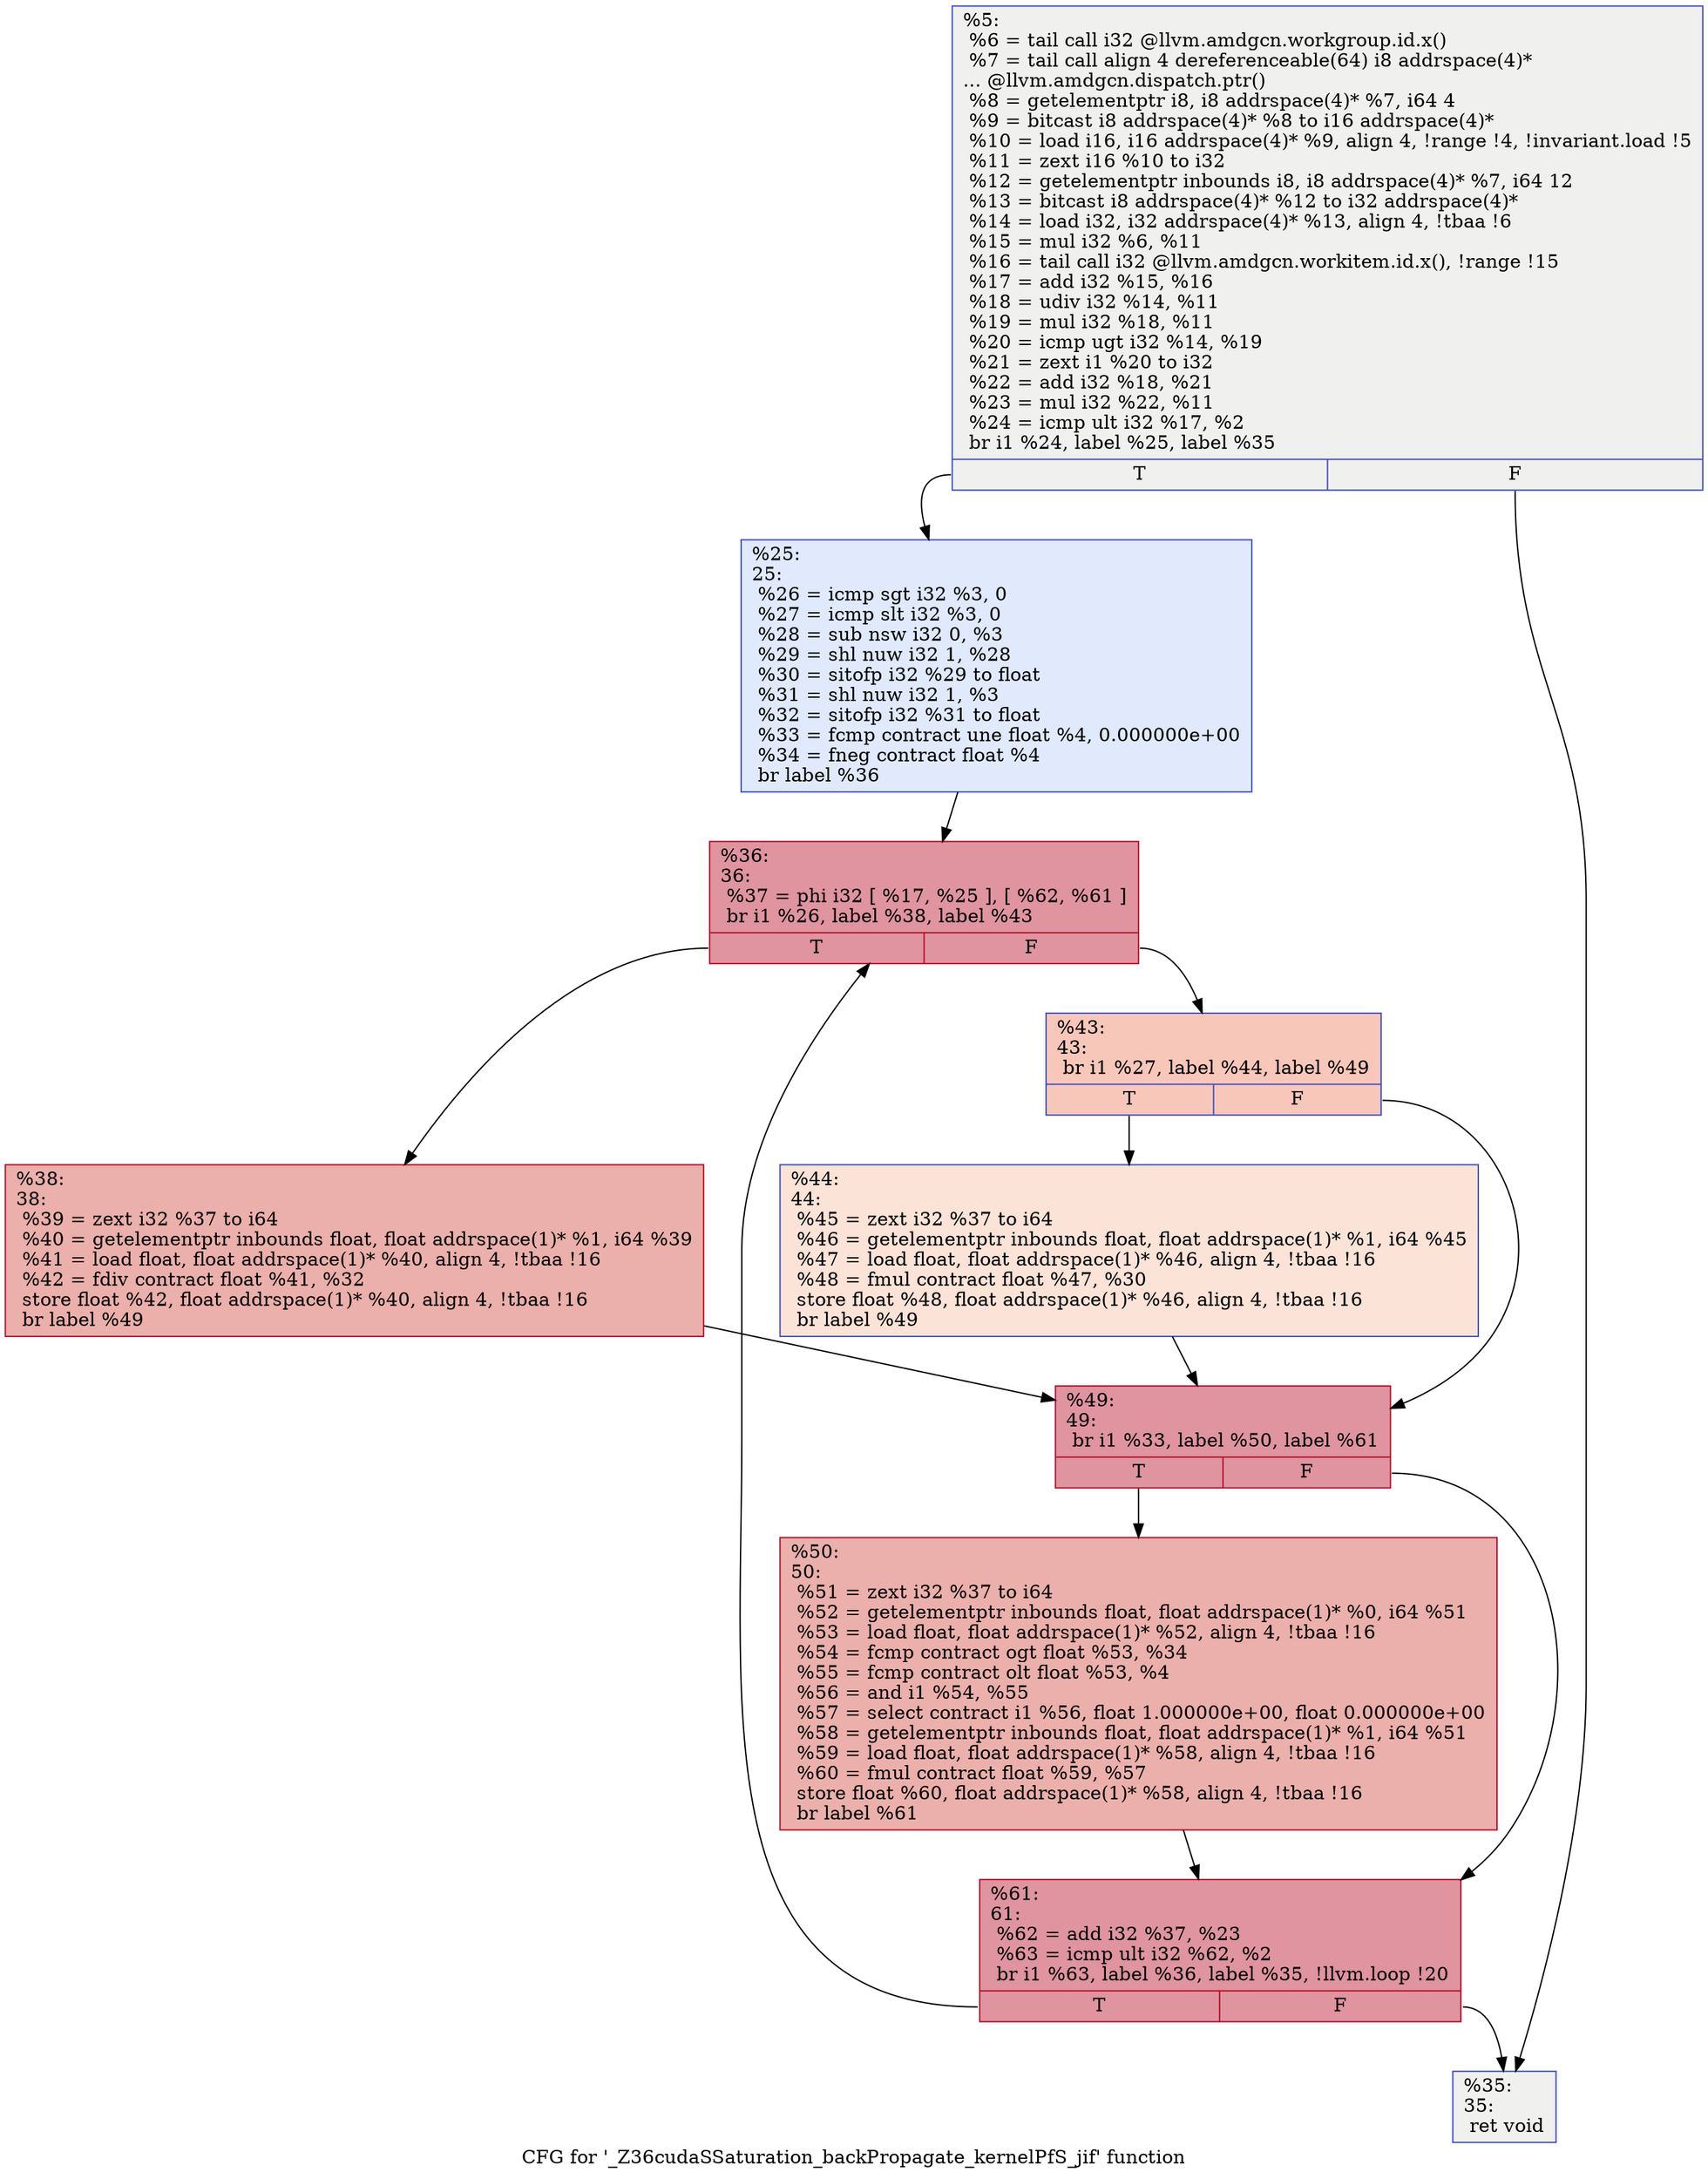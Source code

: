 digraph "CFG for '_Z36cudaSSaturation_backPropagate_kernelPfS_jif' function" {
	label="CFG for '_Z36cudaSSaturation_backPropagate_kernelPfS_jif' function";

	Node0x61f2b30 [shape=record,color="#3d50c3ff", style=filled, fillcolor="#dedcdb70",label="{%5:\l  %6 = tail call i32 @llvm.amdgcn.workgroup.id.x()\l  %7 = tail call align 4 dereferenceable(64) i8 addrspace(4)*\l... @llvm.amdgcn.dispatch.ptr()\l  %8 = getelementptr i8, i8 addrspace(4)* %7, i64 4\l  %9 = bitcast i8 addrspace(4)* %8 to i16 addrspace(4)*\l  %10 = load i16, i16 addrspace(4)* %9, align 4, !range !4, !invariant.load !5\l  %11 = zext i16 %10 to i32\l  %12 = getelementptr inbounds i8, i8 addrspace(4)* %7, i64 12\l  %13 = bitcast i8 addrspace(4)* %12 to i32 addrspace(4)*\l  %14 = load i32, i32 addrspace(4)* %13, align 4, !tbaa !6\l  %15 = mul i32 %6, %11\l  %16 = tail call i32 @llvm.amdgcn.workitem.id.x(), !range !15\l  %17 = add i32 %15, %16\l  %18 = udiv i32 %14, %11\l  %19 = mul i32 %18, %11\l  %20 = icmp ugt i32 %14, %19\l  %21 = zext i1 %20 to i32\l  %22 = add i32 %18, %21\l  %23 = mul i32 %22, %11\l  %24 = icmp ult i32 %17, %2\l  br i1 %24, label %25, label %35\l|{<s0>T|<s1>F}}"];
	Node0x61f2b30:s0 -> Node0x61f50e0;
	Node0x61f2b30:s1 -> Node0x61f5170;
	Node0x61f50e0 [shape=record,color="#3d50c3ff", style=filled, fillcolor="#b9d0f970",label="{%25:\l25:                                               \l  %26 = icmp sgt i32 %3, 0\l  %27 = icmp slt i32 %3, 0\l  %28 = sub nsw i32 0, %3\l  %29 = shl nuw i32 1, %28\l  %30 = sitofp i32 %29 to float\l  %31 = shl nuw i32 1, %3\l  %32 = sitofp i32 %31 to float\l  %33 = fcmp contract une float %4, 0.000000e+00\l  %34 = fneg contract float %4\l  br label %36\l}"];
	Node0x61f50e0 -> Node0x61f62b0;
	Node0x61f5170 [shape=record,color="#3d50c3ff", style=filled, fillcolor="#dedcdb70",label="{%35:\l35:                                               \l  ret void\l}"];
	Node0x61f62b0 [shape=record,color="#b70d28ff", style=filled, fillcolor="#b70d2870",label="{%36:\l36:                                               \l  %37 = phi i32 [ %17, %25 ], [ %62, %61 ]\l  br i1 %26, label %38, label %43\l|{<s0>T|<s1>F}}"];
	Node0x61f62b0:s0 -> Node0x61f6530;
	Node0x61f62b0:s1 -> Node0x61f65c0;
	Node0x61f6530 [shape=record,color="#b70d28ff", style=filled, fillcolor="#d24b4070",label="{%38:\l38:                                               \l  %39 = zext i32 %37 to i64\l  %40 = getelementptr inbounds float, float addrspace(1)* %1, i64 %39\l  %41 = load float, float addrspace(1)* %40, align 4, !tbaa !16\l  %42 = fdiv contract float %41, %32\l  store float %42, float addrspace(1)* %40, align 4, !tbaa !16\l  br label %49\l}"];
	Node0x61f6530 -> Node0x61f70e0;
	Node0x61f65c0 [shape=record,color="#3d50c3ff", style=filled, fillcolor="#ec7f6370",label="{%43:\l43:                                               \l  br i1 %27, label %44, label %49\l|{<s0>T|<s1>F}}"];
	Node0x61f65c0:s0 -> Node0x61f71e0;
	Node0x61f65c0:s1 -> Node0x61f70e0;
	Node0x61f71e0 [shape=record,color="#3d50c3ff", style=filled, fillcolor="#f6bfa670",label="{%44:\l44:                                               \l  %45 = zext i32 %37 to i64\l  %46 = getelementptr inbounds float, float addrspace(1)* %1, i64 %45\l  %47 = load float, float addrspace(1)* %46, align 4, !tbaa !16\l  %48 = fmul contract float %47, %30\l  store float %48, float addrspace(1)* %46, align 4, !tbaa !16\l  br label %49\l}"];
	Node0x61f71e0 -> Node0x61f70e0;
	Node0x61f70e0 [shape=record,color="#b70d28ff", style=filled, fillcolor="#b70d2870",label="{%49:\l49:                                               \l  br i1 %33, label %50, label %61\l|{<s0>T|<s1>F}}"];
	Node0x61f70e0:s0 -> Node0x61f75f0;
	Node0x61f70e0:s1 -> Node0x61f6430;
	Node0x61f75f0 [shape=record,color="#b70d28ff", style=filled, fillcolor="#d24b4070",label="{%50:\l50:                                               \l  %51 = zext i32 %37 to i64\l  %52 = getelementptr inbounds float, float addrspace(1)* %0, i64 %51\l  %53 = load float, float addrspace(1)* %52, align 4, !tbaa !16\l  %54 = fcmp contract ogt float %53, %34\l  %55 = fcmp contract olt float %53, %4\l  %56 = and i1 %54, %55\l  %57 = select contract i1 %56, float 1.000000e+00, float 0.000000e+00\l  %58 = getelementptr inbounds float, float addrspace(1)* %1, i64 %51\l  %59 = load float, float addrspace(1)* %58, align 4, !tbaa !16\l  %60 = fmul contract float %59, %57\l  store float %60, float addrspace(1)* %58, align 4, !tbaa !16\l  br label %61\l}"];
	Node0x61f75f0 -> Node0x61f6430;
	Node0x61f6430 [shape=record,color="#b70d28ff", style=filled, fillcolor="#b70d2870",label="{%61:\l61:                                               \l  %62 = add i32 %37, %23\l  %63 = icmp ult i32 %62, %2\l  br i1 %63, label %36, label %35, !llvm.loop !20\l|{<s0>T|<s1>F}}"];
	Node0x61f6430:s0 -> Node0x61f62b0;
	Node0x61f6430:s1 -> Node0x61f5170;
}

